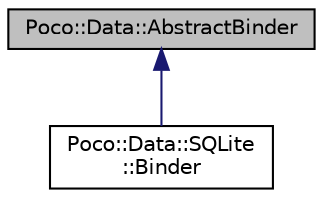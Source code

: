 digraph "Poco::Data::AbstractBinder"
{
 // LATEX_PDF_SIZE
  edge [fontname="Helvetica",fontsize="10",labelfontname="Helvetica",labelfontsize="10"];
  node [fontname="Helvetica",fontsize="10",shape=record];
  Node1 [label="Poco::Data::AbstractBinder",height=0.2,width=0.4,color="black", fillcolor="grey75", style="filled", fontcolor="black",tooltip="Interface for Binding data types to placeholders."];
  Node1 -> Node2 [dir="back",color="midnightblue",fontsize="10",style="solid",fontname="Helvetica"];
  Node2 [label="Poco::Data::SQLite\l::Binder",height=0.2,width=0.4,color="black", fillcolor="white", style="filled",URL="$classPoco_1_1Data_1_1SQLite_1_1Binder.html",tooltip="Binds placeholders in the sql query to the provided values. Performs data types mapping."];
}
